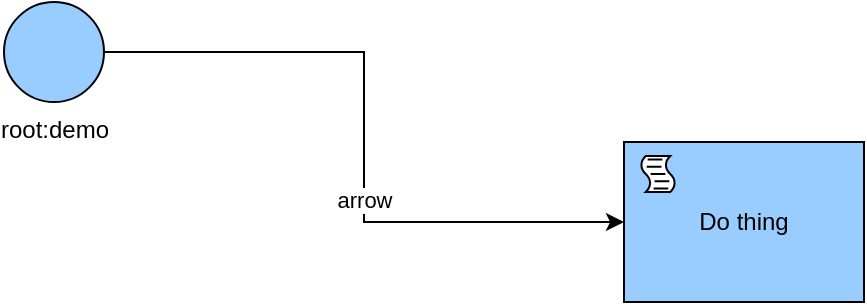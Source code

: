 <mxfile version="24.7.10">
  <diagram name="Sida-1" id="o3q3XsXkMmWVP8rCwEWv">
    <mxGraphModel dx="2880" dy="1072" grid="1" gridSize="10" guides="1" tooltips="1" connect="1" arrows="1" fold="1" page="1" pageScale="1" pageWidth="827" pageHeight="1169" math="0" shadow="0">
      <root>
        <mxCell id="0" />
        <mxCell id="1" parent="0" />
        <mxCell id="_w26Io4w7M2NWn6iyR0l-7" style="edgeStyle=orthogonalEdgeStyle;rounded=0;orthogonalLoop=1;jettySize=auto;html=1;exitX=1;exitY=0.5;exitDx=0;exitDy=0;entryX=0;entryY=0.5;entryDx=0;entryDy=0;" edge="1" parent="1" source="_w26Io4w7M2NWn6iyR0l-1" target="_w26Io4w7M2NWn6iyR0l-2">
          <mxGeometry relative="1" as="geometry" />
        </mxCell>
        <mxCell id="_w26Io4w7M2NWn6iyR0l-8" value="arrow" style="edgeLabel;html=1;align=center;verticalAlign=middle;resizable=0;points=[];" vertex="1" connectable="0" parent="_w26Io4w7M2NWn6iyR0l-7">
          <mxGeometry x="0.182" relative="1" as="geometry">
            <mxPoint as="offset" />
          </mxGeometry>
        </mxCell>
        <mxCell id="_w26Io4w7M2NWn6iyR0l-1" value="root:demo" style="shape=mxgraph.bpmn.shape;html=1;verticalLabelPosition=bottom;labelBackgroundColor=#ffffff;verticalAlign=top;align=center;perimeter=ellipsePerimeter;outlineConnect=0;outline=standard;symbol=general;fillColor=#99CCFF;" vertex="1" parent="1">
          <mxGeometry x="-930" y="230" width="50" height="50" as="geometry" />
        </mxCell>
        <mxCell id="_w26Io4w7M2NWn6iyR0l-2" value="" style="group;connectable=1;" vertex="1" connectable="0" parent="1">
          <mxGeometry x="-620" y="300" width="120" height="80" as="geometry" />
        </mxCell>
        <mxCell id="_w26Io4w7M2NWn6iyR0l-3" value="Do thing" style="shape=ext;rounded=0;html=1;whiteSpace=wrap;glass=0;fillColor=#99CCFF;gradientColor=none;" vertex="1" parent="_w26Io4w7M2NWn6iyR0l-2">
          <mxGeometry width="120" height="80" as="geometry" />
        </mxCell>
        <mxCell id="_w26Io4w7M2NWn6iyR0l-4" value="" style="shape=mxgraph.bpmn.script_task;html=1;outlineConnect=0;rounded=0;glass=0;gradientColor=none;fillColor=#FFFFFF;recursiveResize=0;resizable=0;connectable=0;deletable=0;" vertex="1" parent="_w26Io4w7M2NWn6iyR0l-2">
          <mxGeometry x="8" y="7" width="18" height="18" as="geometry" />
        </mxCell>
      </root>
    </mxGraphModel>
  </diagram>
</mxfile>
